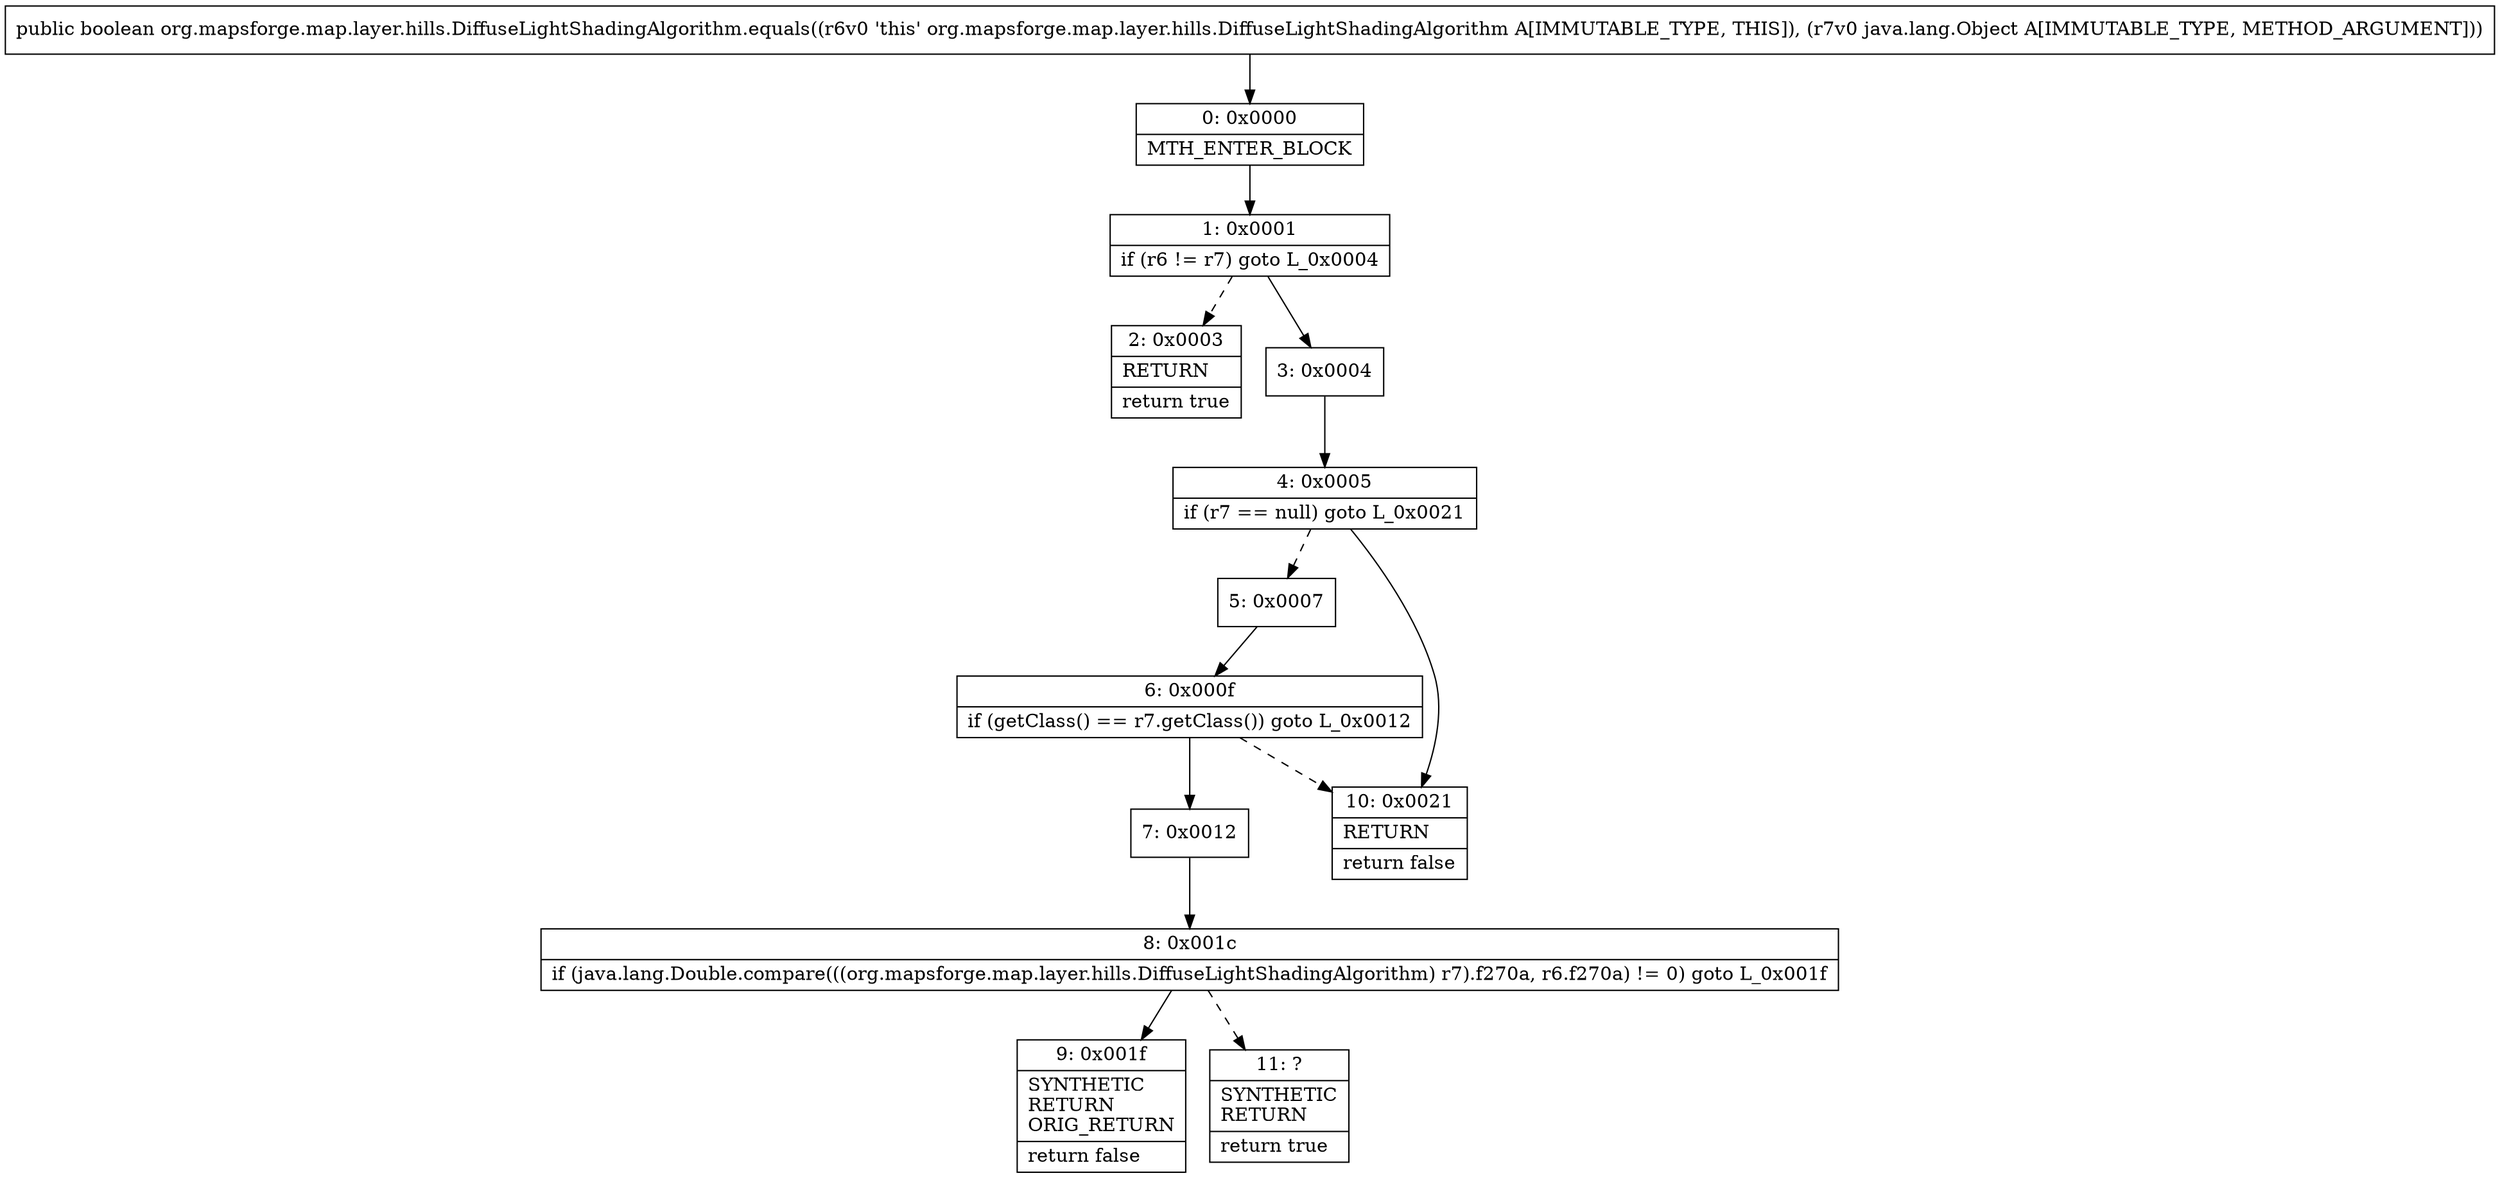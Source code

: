 digraph "CFG fororg.mapsforge.map.layer.hills.DiffuseLightShadingAlgorithm.equals(Ljava\/lang\/Object;)Z" {
Node_0 [shape=record,label="{0\:\ 0x0000|MTH_ENTER_BLOCK\l}"];
Node_1 [shape=record,label="{1\:\ 0x0001|if (r6 != r7) goto L_0x0004\l}"];
Node_2 [shape=record,label="{2\:\ 0x0003|RETURN\l|return true\l}"];
Node_3 [shape=record,label="{3\:\ 0x0004}"];
Node_4 [shape=record,label="{4\:\ 0x0005|if (r7 == null) goto L_0x0021\l}"];
Node_5 [shape=record,label="{5\:\ 0x0007}"];
Node_6 [shape=record,label="{6\:\ 0x000f|if (getClass() == r7.getClass()) goto L_0x0012\l}"];
Node_7 [shape=record,label="{7\:\ 0x0012}"];
Node_8 [shape=record,label="{8\:\ 0x001c|if (java.lang.Double.compare(((org.mapsforge.map.layer.hills.DiffuseLightShadingAlgorithm) r7).f270a, r6.f270a) != 0) goto L_0x001f\l}"];
Node_9 [shape=record,label="{9\:\ 0x001f|SYNTHETIC\lRETURN\lORIG_RETURN\l|return false\l}"];
Node_10 [shape=record,label="{10\:\ 0x0021|RETURN\l|return false\l}"];
Node_11 [shape=record,label="{11\:\ ?|SYNTHETIC\lRETURN\l|return true\l}"];
MethodNode[shape=record,label="{public boolean org.mapsforge.map.layer.hills.DiffuseLightShadingAlgorithm.equals((r6v0 'this' org.mapsforge.map.layer.hills.DiffuseLightShadingAlgorithm A[IMMUTABLE_TYPE, THIS]), (r7v0 java.lang.Object A[IMMUTABLE_TYPE, METHOD_ARGUMENT])) }"];
MethodNode -> Node_0;
Node_0 -> Node_1;
Node_1 -> Node_2[style=dashed];
Node_1 -> Node_3;
Node_3 -> Node_4;
Node_4 -> Node_5[style=dashed];
Node_4 -> Node_10;
Node_5 -> Node_6;
Node_6 -> Node_7;
Node_6 -> Node_10[style=dashed];
Node_7 -> Node_8;
Node_8 -> Node_9;
Node_8 -> Node_11[style=dashed];
}

